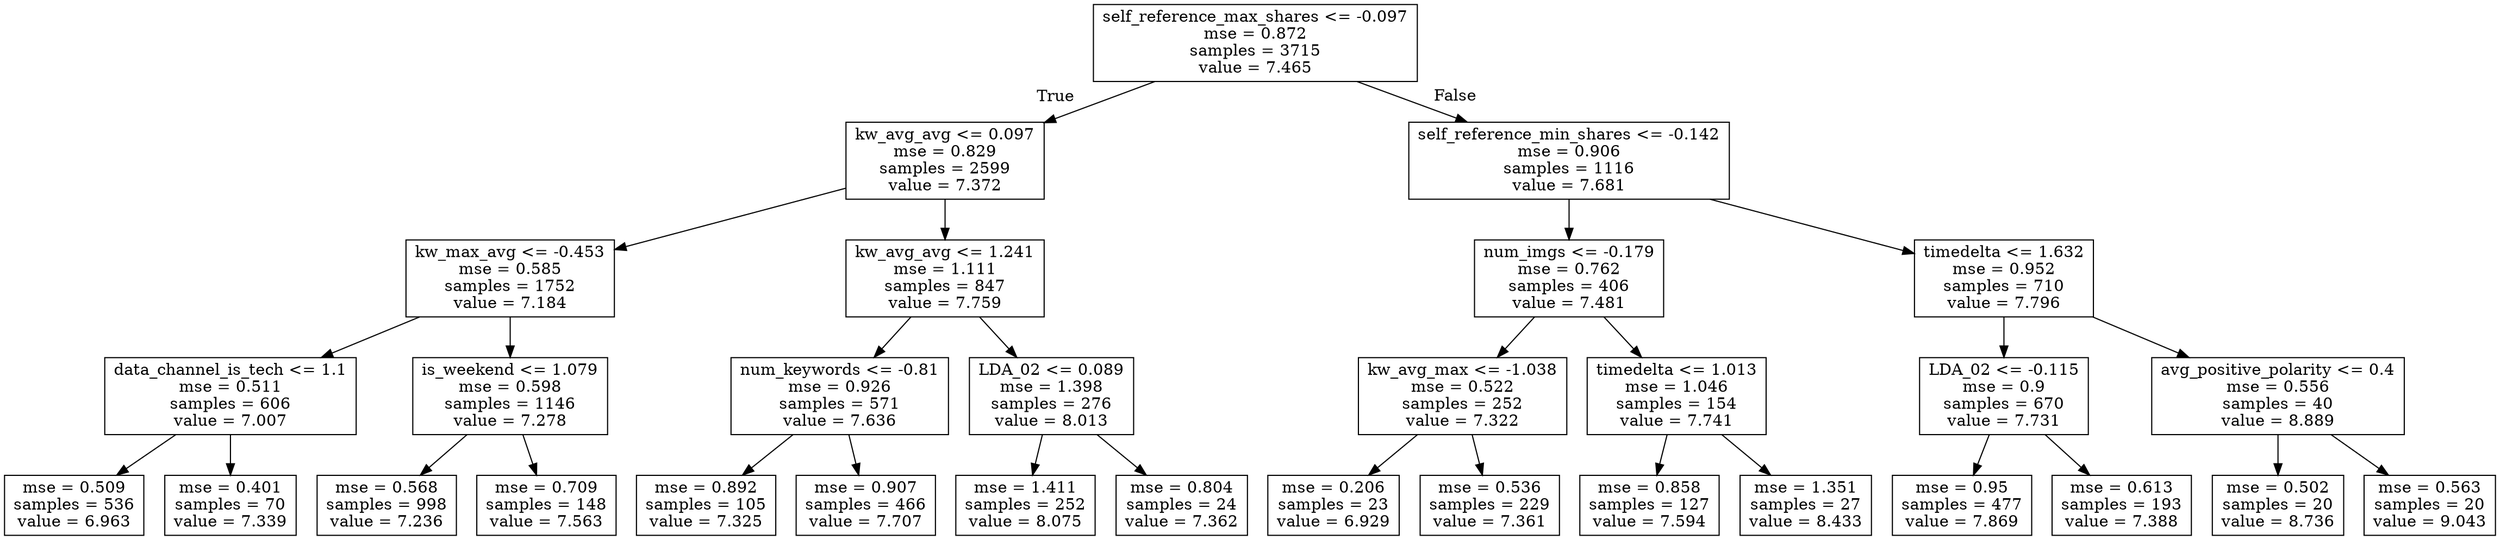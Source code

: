 digraph Tree {
node [shape=box] ;
0 [label="self_reference_max_shares <= -0.097\nmse = 0.872\nsamples = 3715\nvalue = 7.465"] ;
1 [label="kw_avg_avg <= 0.097\nmse = 0.829\nsamples = 2599\nvalue = 7.372"] ;
0 -> 1 [labeldistance=2.5, labelangle=45, headlabel="True"] ;
2 [label="kw_max_avg <= -0.453\nmse = 0.585\nsamples = 1752\nvalue = 7.184"] ;
1 -> 2 ;
3 [label="data_channel_is_tech <= 1.1\nmse = 0.511\nsamples = 606\nvalue = 7.007"] ;
2 -> 3 ;
4 [label="mse = 0.509\nsamples = 536\nvalue = 6.963"] ;
3 -> 4 ;
5 [label="mse = 0.401\nsamples = 70\nvalue = 7.339"] ;
3 -> 5 ;
6 [label="is_weekend <= 1.079\nmse = 0.598\nsamples = 1146\nvalue = 7.278"] ;
2 -> 6 ;
7 [label="mse = 0.568\nsamples = 998\nvalue = 7.236"] ;
6 -> 7 ;
8 [label="mse = 0.709\nsamples = 148\nvalue = 7.563"] ;
6 -> 8 ;
9 [label="kw_avg_avg <= 1.241\nmse = 1.111\nsamples = 847\nvalue = 7.759"] ;
1 -> 9 ;
10 [label="num_keywords <= -0.81\nmse = 0.926\nsamples = 571\nvalue = 7.636"] ;
9 -> 10 ;
11 [label="mse = 0.892\nsamples = 105\nvalue = 7.325"] ;
10 -> 11 ;
12 [label="mse = 0.907\nsamples = 466\nvalue = 7.707"] ;
10 -> 12 ;
13 [label="LDA_02 <= 0.089\nmse = 1.398\nsamples = 276\nvalue = 8.013"] ;
9 -> 13 ;
14 [label="mse = 1.411\nsamples = 252\nvalue = 8.075"] ;
13 -> 14 ;
15 [label="mse = 0.804\nsamples = 24\nvalue = 7.362"] ;
13 -> 15 ;
16 [label="self_reference_min_shares <= -0.142\nmse = 0.906\nsamples = 1116\nvalue = 7.681"] ;
0 -> 16 [labeldistance=2.5, labelangle=-45, headlabel="False"] ;
17 [label="num_imgs <= -0.179\nmse = 0.762\nsamples = 406\nvalue = 7.481"] ;
16 -> 17 ;
18 [label="kw_avg_max <= -1.038\nmse = 0.522\nsamples = 252\nvalue = 7.322"] ;
17 -> 18 ;
19 [label="mse = 0.206\nsamples = 23\nvalue = 6.929"] ;
18 -> 19 ;
20 [label="mse = 0.536\nsamples = 229\nvalue = 7.361"] ;
18 -> 20 ;
21 [label="timedelta <= 1.013\nmse = 1.046\nsamples = 154\nvalue = 7.741"] ;
17 -> 21 ;
22 [label="mse = 0.858\nsamples = 127\nvalue = 7.594"] ;
21 -> 22 ;
23 [label="mse = 1.351\nsamples = 27\nvalue = 8.433"] ;
21 -> 23 ;
24 [label="timedelta <= 1.632\nmse = 0.952\nsamples = 710\nvalue = 7.796"] ;
16 -> 24 ;
25 [label="LDA_02 <= -0.115\nmse = 0.9\nsamples = 670\nvalue = 7.731"] ;
24 -> 25 ;
26 [label="mse = 0.95\nsamples = 477\nvalue = 7.869"] ;
25 -> 26 ;
27 [label="mse = 0.613\nsamples = 193\nvalue = 7.388"] ;
25 -> 27 ;
28 [label="avg_positive_polarity <= 0.4\nmse = 0.556\nsamples = 40\nvalue = 8.889"] ;
24 -> 28 ;
29 [label="mse = 0.502\nsamples = 20\nvalue = 8.736"] ;
28 -> 29 ;
30 [label="mse = 0.563\nsamples = 20\nvalue = 9.043"] ;
28 -> 30 ;
}